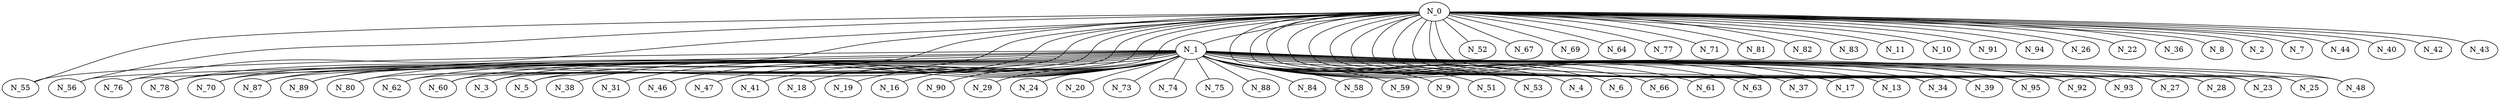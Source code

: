 graph grafo {
N_0 -- N_55;
N_0 -- N_56;
N_1 -- N_76;
N_1 -- N_78;
N_1 -- N_70;
N_1 -- N_73;
N_1 -- N_74;
N_1 -- N_75;
N_0 -- N_52;
N_0 -- N_67;
N_0 -- N_69;
N_1 -- N_87;
N_1 -- N_88;
N_1 -- N_89;
N_1 -- N_80;
N_1 -- N_84;
N_0 -- N_62;
N_0 -- N_64;
N_0 -- N_60;
N_0 -- N_77;
N_0 -- N_78;
N_1 -- N_55;
N_1 -- N_56;
N_1 -- N_58;
N_1 -- N_59;
N_1 -- N_9;
N_1 -- N_51;
N_1 -- N_53;
N_1 -- N_3;
N_1 -- N_4;
N_0 -- N_76;
N_0 -- N_70;
N_0 -- N_71;
N_1 -- N_5;
N_1 -- N_6;
N_0 -- N_89;
N_1 -- N_66;
N_1 -- N_60;
N_1 -- N_61;
N_1 -- N_62;
N_1 -- N_63;
N_0 -- N_87;
N_0 -- N_80;
N_0 -- N_81;
N_0 -- N_82;
N_0 -- N_83;
N_0 -- N_17;
N_0 -- N_11;
N_0 -- N_13;
N_1 -- N_34;
N_1 -- N_37;
N_1 -- N_38;
N_1 -- N_39;
N_1 -- N_31;
N_0 -- N_95;
N_0 -- N_10;
N_0 -- N_91;
N_0 -- N_92;
N_0 -- N_93;
N_0 -- N_94;
N_0 -- N_26;
N_0 -- N_27;
N_0 -- N_28;
N_0 -- N_22;
N_0 -- N_23;
N_0 -- N_25;
N_1 -- N_46;
N_1 -- N_47;
N_1 -- N_48;
N_1 -- N_41;
N_1 -- N_18;
N_1 -- N_19;
N_0 -- N_39;
N_0 -- N_34;
N_0 -- N_36;
N_1 -- N_13;
N_1 -- N_16;
N_1 -- N_17;
N_1 -- N_90;
N_0 -- N_8;
N_1 -- N_92;
N_1 -- N_93;
N_1 -- N_95;
N_0 -- N_1;
N_0 -- N_3;
N_0 -- N_2;
N_0 -- N_5;
N_0 -- N_7;
N_0 -- N_48;
N_1 -- N_29;
N_0 -- N_44;
N_1 -- N_23;
N_1 -- N_24;
N_1 -- N_25;
N_1 -- N_27;
N_1 -- N_28;
N_1 -- N_20;
N_0 -- N_40;
N_0 -- N_42;
N_0 -- N_43;
}